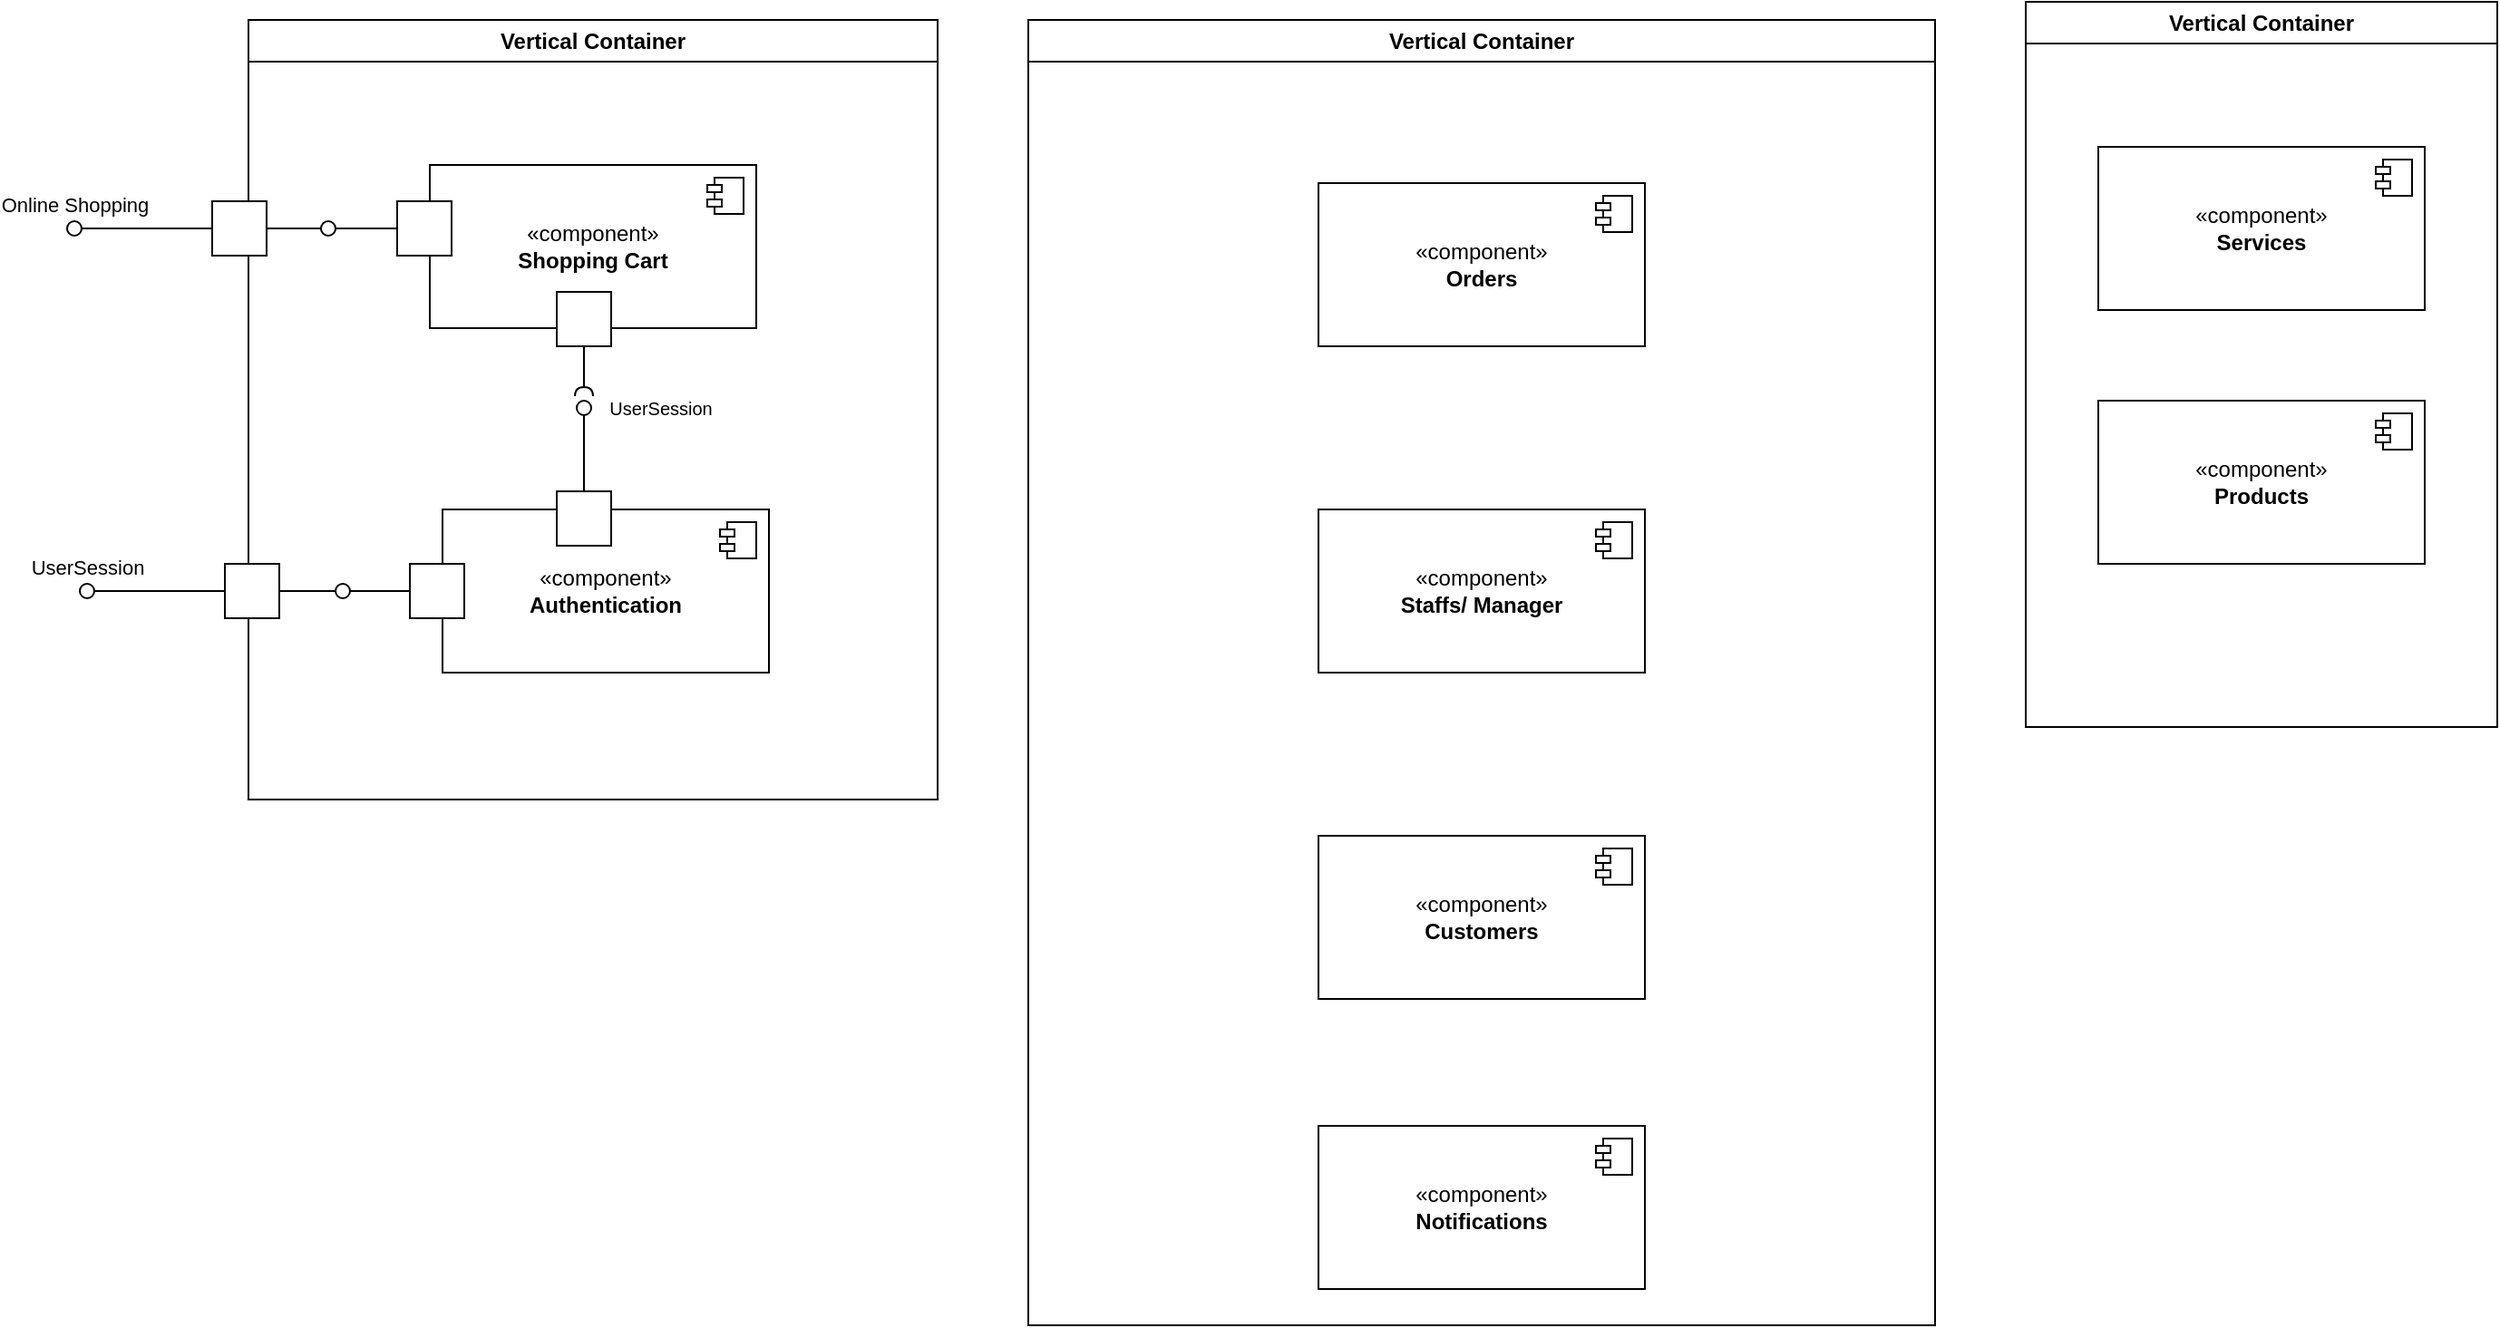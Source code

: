 <mxfile version="24.8.3">
  <diagram name="Page-1" id="fDp5jnlC77bflOpHESIz">
    <mxGraphModel dx="1761" dy="602" grid="1" gridSize="10" guides="1" tooltips="1" connect="1" arrows="1" fold="1" page="1" pageScale="1" pageWidth="827" pageHeight="1169" math="0" shadow="0">
      <root>
        <mxCell id="0" />
        <mxCell id="1" parent="0" />
        <mxCell id="RllFxYWtb3R3hPKGHQac-55" value="Vertical Container" style="swimlane;whiteSpace=wrap;html=1;" vertex="1" parent="1">
          <mxGeometry x="-640" y="80" width="380" height="430" as="geometry" />
        </mxCell>
        <mxCell id="RllFxYWtb3R3hPKGHQac-53" value="«component»&lt;br&gt;&lt;b&gt;Shopping Cart&lt;/b&gt;" style="html=1;dropTarget=0;whiteSpace=wrap;" vertex="1" parent="RllFxYWtb3R3hPKGHQac-55">
          <mxGeometry x="100.0" y="80" width="180" height="90" as="geometry" />
        </mxCell>
        <mxCell id="RllFxYWtb3R3hPKGHQac-54" value="" style="shape=module;jettyWidth=8;jettyHeight=4;" vertex="1" parent="RllFxYWtb3R3hPKGHQac-53">
          <mxGeometry x="1" width="20" height="20" relative="1" as="geometry">
            <mxPoint x="-27" y="7" as="offset" />
          </mxGeometry>
        </mxCell>
        <mxCell id="RllFxYWtb3R3hPKGHQac-51" value="«component»&lt;br&gt;&lt;b&gt;Authentication&lt;/b&gt;" style="html=1;dropTarget=0;whiteSpace=wrap;" vertex="1" parent="RllFxYWtb3R3hPKGHQac-55">
          <mxGeometry x="107.0" y="270" width="180" height="90" as="geometry" />
        </mxCell>
        <mxCell id="RllFxYWtb3R3hPKGHQac-52" value="" style="shape=module;jettyWidth=8;jettyHeight=4;" vertex="1" parent="RllFxYWtb3R3hPKGHQac-51">
          <mxGeometry x="1" width="20" height="20" relative="1" as="geometry">
            <mxPoint x="-27" y="7" as="offset" />
          </mxGeometry>
        </mxCell>
        <mxCell id="RllFxYWtb3R3hPKGHQac-69" value="" style="html=1;rounded=0;" vertex="1" parent="RllFxYWtb3R3hPKGHQac-55">
          <mxGeometry x="82" y="100" width="30" height="30" as="geometry" />
        </mxCell>
        <mxCell id="RllFxYWtb3R3hPKGHQac-78" value="" style="html=1;rounded=0;" vertex="1" parent="RllFxYWtb3R3hPKGHQac-55">
          <mxGeometry x="89" y="300" width="30" height="30" as="geometry" />
        </mxCell>
        <mxCell id="RllFxYWtb3R3hPKGHQac-79" value="" style="endArrow=none;html=1;rounded=0;align=center;verticalAlign=top;endFill=0;labelBackgroundColor=none;endSize=2;" edge="1" parent="RllFxYWtb3R3hPKGHQac-55" source="RllFxYWtb3R3hPKGHQac-81" target="RllFxYWtb3R3hPKGHQac-80">
          <mxGeometry relative="1" as="geometry" />
        </mxCell>
        <mxCell id="RllFxYWtb3R3hPKGHQac-80" value="UserSession" style="ellipse;html=1;fontSize=11;align=center;fillColor=none;points=[];aspect=fixed;resizable=0;verticalAlign=bottom;labelPosition=center;verticalLabelPosition=top;flipH=1;" vertex="1" parent="RllFxYWtb3R3hPKGHQac-55">
          <mxGeometry x="-93" y="311" width="8" height="8" as="geometry" />
        </mxCell>
        <mxCell id="RllFxYWtb3R3hPKGHQac-81" value="" style="html=1;rounded=0;" vertex="1" parent="RllFxYWtb3R3hPKGHQac-55">
          <mxGeometry x="-13" y="300" width="30" height="30" as="geometry" />
        </mxCell>
        <mxCell id="RllFxYWtb3R3hPKGHQac-82" value="" style="endArrow=none;html=1;rounded=0;align=center;verticalAlign=top;endFill=0;labelBackgroundColor=none;endSize=2;" edge="1" parent="RllFxYWtb3R3hPKGHQac-55" source="RllFxYWtb3R3hPKGHQac-83">
          <mxGeometry relative="1" as="geometry">
            <mxPoint x="-3" y="325" as="sourcePoint" />
            <mxPoint x="47.0" y="315" as="targetPoint" />
          </mxGeometry>
        </mxCell>
        <mxCell id="RllFxYWtb3R3hPKGHQac-84" value="" style="endArrow=none;html=1;rounded=0;align=center;verticalAlign=top;endFill=0;labelBackgroundColor=none;endSize=2;" edge="1" parent="RllFxYWtb3R3hPKGHQac-55" source="RllFxYWtb3R3hPKGHQac-78" target="RllFxYWtb3R3hPKGHQac-83">
          <mxGeometry relative="1" as="geometry">
            <mxPoint x="55.336" y="314.664" as="targetPoint" />
          </mxGeometry>
        </mxCell>
        <mxCell id="RllFxYWtb3R3hPKGHQac-85" value="" style="endArrow=none;html=1;rounded=0;align=center;verticalAlign=top;endFill=0;labelBackgroundColor=none;endSize=2;" edge="1" parent="RllFxYWtb3R3hPKGHQac-55" source="RllFxYWtb3R3hPKGHQac-81" target="RllFxYWtb3R3hPKGHQac-83">
          <mxGeometry relative="1" as="geometry">
            <mxPoint x="-623" y="395" as="sourcePoint" />
            <mxPoint x="-593.0" y="395" as="targetPoint" />
          </mxGeometry>
        </mxCell>
        <mxCell id="RllFxYWtb3R3hPKGHQac-83" value="" style="ellipse;html=1;fontSize=11;align=center;fillColor=none;points=[];aspect=fixed;resizable=0;verticalAlign=bottom;labelPosition=center;verticalLabelPosition=top;flipH=1;" vertex="1" parent="RllFxYWtb3R3hPKGHQac-55">
          <mxGeometry x="48" y="311" width="8" height="8" as="geometry" />
        </mxCell>
        <mxCell id="RllFxYWtb3R3hPKGHQac-88" value="" style="html=1;rounded=0;" vertex="1" parent="RllFxYWtb3R3hPKGHQac-55">
          <mxGeometry x="170" y="150" width="30" height="30" as="geometry" />
        </mxCell>
        <mxCell id="RllFxYWtb3R3hPKGHQac-89" value="" style="endArrow=none;html=1;rounded=0;align=center;verticalAlign=top;endFill=0;labelBackgroundColor=none;endSize=2;" edge="1" source="RllFxYWtb3R3hPKGHQac-88" target="RllFxYWtb3R3hPKGHQac-90" parent="RllFxYWtb3R3hPKGHQac-55">
          <mxGeometry relative="1" as="geometry" />
        </mxCell>
        <mxCell id="RllFxYWtb3R3hPKGHQac-90" value="" style="shape=requiredInterface;html=1;fontSize=11;align=center;fillColor=none;points=[];aspect=fixed;resizable=0;verticalAlign=bottom;labelPosition=center;verticalLabelPosition=top;flipH=1;rotation=90;" vertex="1" parent="RllFxYWtb3R3hPKGHQac-55">
          <mxGeometry x="182.5" y="200" width="5" height="10" as="geometry" />
        </mxCell>
        <mxCell id="RllFxYWtb3R3hPKGHQac-91" value="" style="html=1;rounded=0;" vertex="1" parent="RllFxYWtb3R3hPKGHQac-55">
          <mxGeometry x="170" y="260" width="30" height="30" as="geometry" />
        </mxCell>
        <mxCell id="RllFxYWtb3R3hPKGHQac-92" value="" style="endArrow=none;html=1;rounded=0;align=center;verticalAlign=top;endFill=0;labelBackgroundColor=none;endSize=2;" edge="1" source="RllFxYWtb3R3hPKGHQac-91" target="RllFxYWtb3R3hPKGHQac-93" parent="RllFxYWtb3R3hPKGHQac-55">
          <mxGeometry relative="1" as="geometry" />
        </mxCell>
        <mxCell id="RllFxYWtb3R3hPKGHQac-93" value="" style="ellipse;html=1;fontSize=11;align=center;fillColor=none;points=[];aspect=fixed;resizable=0;verticalAlign=bottom;labelPosition=center;verticalLabelPosition=top;flipH=1;" vertex="1" parent="RllFxYWtb3R3hPKGHQac-55">
          <mxGeometry x="181" y="210" width="8" height="8" as="geometry" />
        </mxCell>
        <mxCell id="RllFxYWtb3R3hPKGHQac-94" value="&lt;font style=&quot;font-size: 10px;&quot;&gt;UserSession&lt;/font&gt;" style="text;html=1;align=center;verticalAlign=middle;resizable=0;points=[];autosize=1;strokeColor=none;fillColor=none;" vertex="1" parent="RllFxYWtb3R3hPKGHQac-55">
          <mxGeometry x="187" y="199" width="80" height="30" as="geometry" />
        </mxCell>
        <mxCell id="RllFxYWtb3R3hPKGHQac-56" value="Vertical Container" style="swimlane;whiteSpace=wrap;html=1;" vertex="1" parent="1">
          <mxGeometry x="-210" y="80" width="500" height="720" as="geometry" />
        </mxCell>
        <mxCell id="RllFxYWtb3R3hPKGHQac-41" value="«component»&lt;br&gt;&lt;b&gt;Orders&lt;/b&gt;" style="html=1;dropTarget=0;whiteSpace=wrap;" vertex="1" parent="RllFxYWtb3R3hPKGHQac-56">
          <mxGeometry x="160.0" y="90" width="180" height="90" as="geometry" />
        </mxCell>
        <mxCell id="RllFxYWtb3R3hPKGHQac-42" value="" style="shape=module;jettyWidth=8;jettyHeight=4;" vertex="1" parent="RllFxYWtb3R3hPKGHQac-41">
          <mxGeometry x="1" width="20" height="20" relative="1" as="geometry">
            <mxPoint x="-27" y="7" as="offset" />
          </mxGeometry>
        </mxCell>
        <mxCell id="RllFxYWtb3R3hPKGHQac-43" value="«component»&lt;br&gt;&lt;b&gt;Customers&lt;/b&gt;" style="html=1;dropTarget=0;whiteSpace=wrap;" vertex="1" parent="RllFxYWtb3R3hPKGHQac-56">
          <mxGeometry x="160.0" y="450" width="180" height="90" as="geometry" />
        </mxCell>
        <mxCell id="RllFxYWtb3R3hPKGHQac-44" value="" style="shape=module;jettyWidth=8;jettyHeight=4;" vertex="1" parent="RllFxYWtb3R3hPKGHQac-43">
          <mxGeometry x="1" width="20" height="20" relative="1" as="geometry">
            <mxPoint x="-27" y="7" as="offset" />
          </mxGeometry>
        </mxCell>
        <mxCell id="RllFxYWtb3R3hPKGHQac-49" value="«component»&lt;br&gt;&lt;b&gt;Notifications&lt;/b&gt;" style="html=1;dropTarget=0;whiteSpace=wrap;" vertex="1" parent="RllFxYWtb3R3hPKGHQac-56">
          <mxGeometry x="160.0" y="610" width="180" height="90" as="geometry" />
        </mxCell>
        <mxCell id="RllFxYWtb3R3hPKGHQac-50" value="" style="shape=module;jettyWidth=8;jettyHeight=4;" vertex="1" parent="RllFxYWtb3R3hPKGHQac-49">
          <mxGeometry x="1" width="20" height="20" relative="1" as="geometry">
            <mxPoint x="-27" y="7" as="offset" />
          </mxGeometry>
        </mxCell>
        <mxCell id="RllFxYWtb3R3hPKGHQac-86" value="«component»&lt;br&gt;&lt;b&gt;Staffs/ Manager&lt;/b&gt;" style="html=1;dropTarget=0;whiteSpace=wrap;" vertex="1" parent="RllFxYWtb3R3hPKGHQac-56">
          <mxGeometry x="160.0" y="270" width="180" height="90" as="geometry" />
        </mxCell>
        <mxCell id="RllFxYWtb3R3hPKGHQac-87" value="" style="shape=module;jettyWidth=8;jettyHeight=4;" vertex="1" parent="RllFxYWtb3R3hPKGHQac-86">
          <mxGeometry x="1" width="20" height="20" relative="1" as="geometry">
            <mxPoint x="-27" y="7" as="offset" />
          </mxGeometry>
        </mxCell>
        <mxCell id="RllFxYWtb3R3hPKGHQac-64" value="Vertical Container" style="swimlane;whiteSpace=wrap;html=1;" vertex="1" parent="1">
          <mxGeometry x="340" y="70" width="260" height="400" as="geometry" />
        </mxCell>
        <mxCell id="RllFxYWtb3R3hPKGHQac-45" value="«component»&lt;br&gt;&lt;b&gt;Services&lt;/b&gt;" style="html=1;dropTarget=0;whiteSpace=wrap;" vertex="1" parent="RllFxYWtb3R3hPKGHQac-64">
          <mxGeometry x="40.0" y="80" width="180" height="90" as="geometry" />
        </mxCell>
        <mxCell id="RllFxYWtb3R3hPKGHQac-46" value="" style="shape=module;jettyWidth=8;jettyHeight=4;" vertex="1" parent="RllFxYWtb3R3hPKGHQac-45">
          <mxGeometry x="1" width="20" height="20" relative="1" as="geometry">
            <mxPoint x="-27" y="7" as="offset" />
          </mxGeometry>
        </mxCell>
        <mxCell id="RllFxYWtb3R3hPKGHQac-47" value="«component»&lt;br&gt;&lt;b&gt;Products&lt;/b&gt;" style="html=1;dropTarget=0;whiteSpace=wrap;" vertex="1" parent="RllFxYWtb3R3hPKGHQac-64">
          <mxGeometry x="40.0" y="220" width="180" height="90" as="geometry" />
        </mxCell>
        <mxCell id="RllFxYWtb3R3hPKGHQac-48" value="" style="shape=module;jettyWidth=8;jettyHeight=4;" vertex="1" parent="RllFxYWtb3R3hPKGHQac-47">
          <mxGeometry x="1" width="20" height="20" relative="1" as="geometry">
            <mxPoint x="-27" y="7" as="offset" />
          </mxGeometry>
        </mxCell>
        <mxCell id="RllFxYWtb3R3hPKGHQac-66" value="" style="endArrow=none;html=1;rounded=0;align=center;verticalAlign=top;endFill=0;labelBackgroundColor=none;endSize=2;" edge="1" source="RllFxYWtb3R3hPKGHQac-65" target="RllFxYWtb3R3hPKGHQac-67" parent="1">
          <mxGeometry relative="1" as="geometry" />
        </mxCell>
        <mxCell id="RllFxYWtb3R3hPKGHQac-67" value="Online Shopping" style="ellipse;html=1;fontSize=11;align=center;fillColor=none;points=[];aspect=fixed;resizable=0;verticalAlign=bottom;labelPosition=center;verticalLabelPosition=top;flipH=1;" vertex="1" parent="1">
          <mxGeometry x="-740" y="191" width="8" height="8" as="geometry" />
        </mxCell>
        <mxCell id="RllFxYWtb3R3hPKGHQac-65" value="" style="html=1;rounded=0;" vertex="1" parent="1">
          <mxGeometry x="-660" y="180" width="30" height="30" as="geometry" />
        </mxCell>
        <mxCell id="RllFxYWtb3R3hPKGHQac-70" value="" style="endArrow=none;html=1;rounded=0;align=center;verticalAlign=top;endFill=0;labelBackgroundColor=none;endSize=2;" edge="1" parent="1" target="RllFxYWtb3R3hPKGHQac-71" source="RllFxYWtb3R3hPKGHQac-65">
          <mxGeometry relative="1" as="geometry">
            <mxPoint x="-650" y="205" as="sourcePoint" />
          </mxGeometry>
        </mxCell>
        <mxCell id="RllFxYWtb3R3hPKGHQac-71" value="" style="ellipse;html=1;fontSize=11;align=center;fillColor=none;points=[];aspect=fixed;resizable=0;verticalAlign=bottom;labelPosition=center;verticalLabelPosition=top;flipH=1;" vertex="1" parent="1">
          <mxGeometry x="-600" y="191" width="8" height="8" as="geometry" />
        </mxCell>
        <mxCell id="RllFxYWtb3R3hPKGHQac-68" value="" style="endArrow=none;html=1;rounded=0;align=center;verticalAlign=top;endFill=0;labelBackgroundColor=none;endSize=2;" edge="1" parent="1" source="RllFxYWtb3R3hPKGHQac-69" target="RllFxYWtb3R3hPKGHQac-71">
          <mxGeometry relative="1" as="geometry">
            <mxPoint x="-590" y="195" as="targetPoint" />
          </mxGeometry>
        </mxCell>
      </root>
    </mxGraphModel>
  </diagram>
</mxfile>
